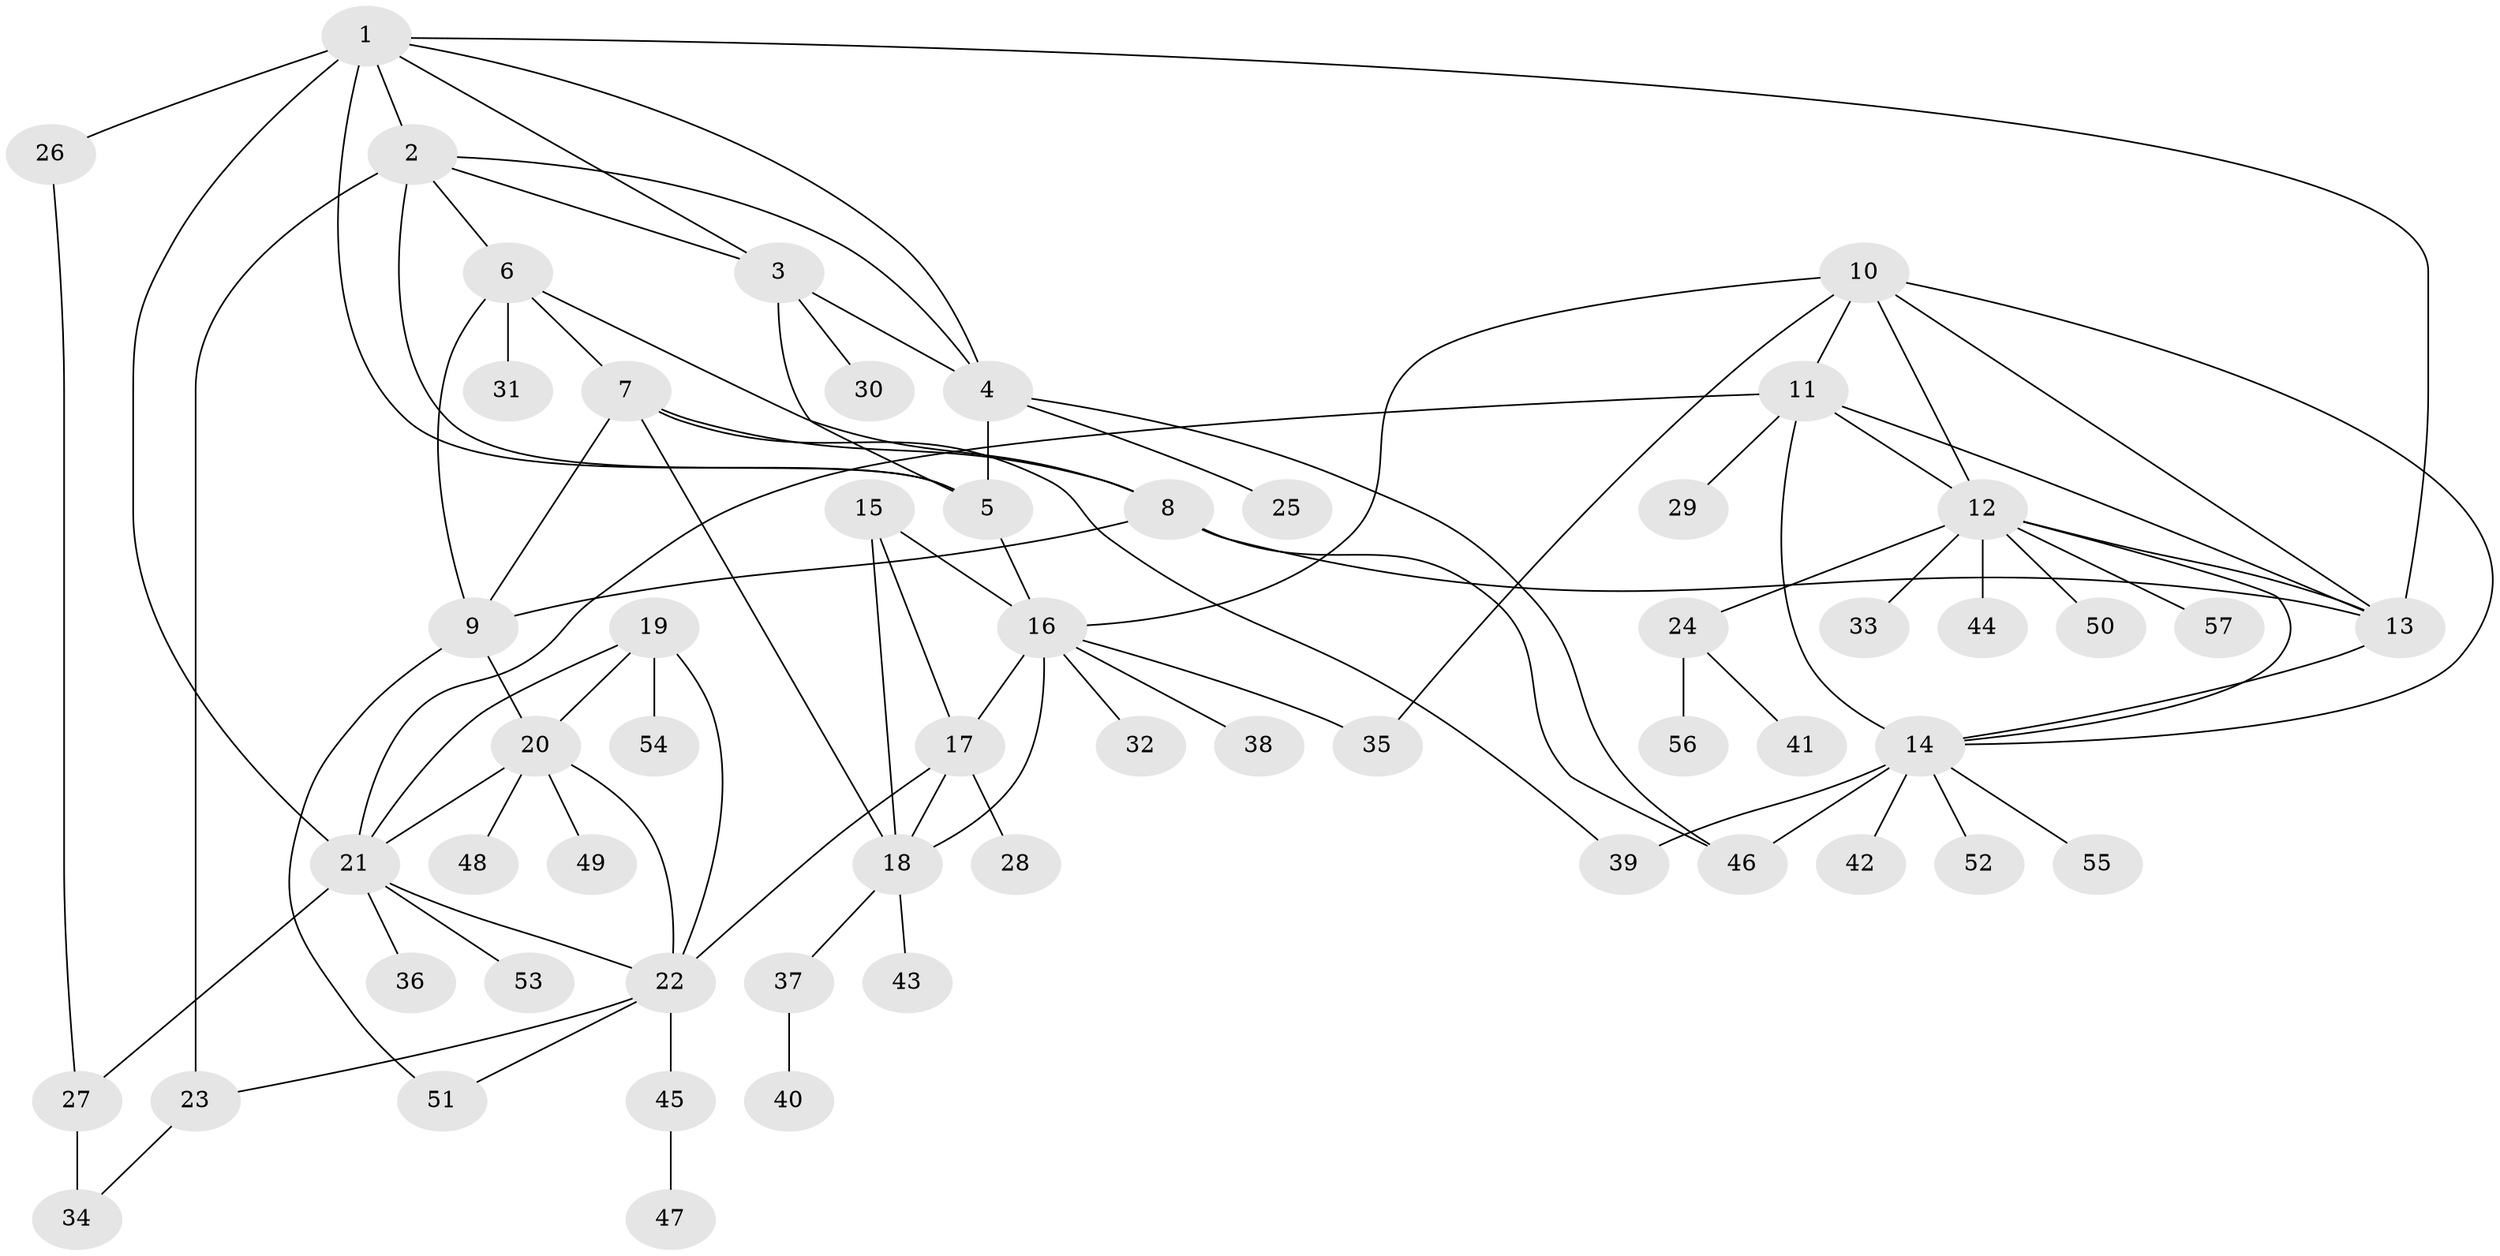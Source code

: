 // original degree distribution, {9: 0.02654867256637168, 13: 0.008849557522123894, 6: 0.04424778761061947, 7: 0.05309734513274336, 8: 0.02654867256637168, 4: 0.02654867256637168, 10: 0.017699115044247787, 12: 0.008849557522123894, 5: 0.017699115044247787, 11: 0.008849557522123894, 1: 0.5752212389380531, 3: 0.035398230088495575, 2: 0.1504424778761062}
// Generated by graph-tools (version 1.1) at 2025/37/03/09/25 02:37:18]
// undirected, 57 vertices, 91 edges
graph export_dot {
graph [start="1"]
  node [color=gray90,style=filled];
  1;
  2;
  3;
  4;
  5;
  6;
  7;
  8;
  9;
  10;
  11;
  12;
  13;
  14;
  15;
  16;
  17;
  18;
  19;
  20;
  21;
  22;
  23;
  24;
  25;
  26;
  27;
  28;
  29;
  30;
  31;
  32;
  33;
  34;
  35;
  36;
  37;
  38;
  39;
  40;
  41;
  42;
  43;
  44;
  45;
  46;
  47;
  48;
  49;
  50;
  51;
  52;
  53;
  54;
  55;
  56;
  57;
  1 -- 2 [weight=1.0];
  1 -- 3 [weight=1.0];
  1 -- 4 [weight=1.0];
  1 -- 5 [weight=1.0];
  1 -- 13 [weight=1.0];
  1 -- 21 [weight=1.0];
  1 -- 26 [weight=2.0];
  2 -- 3 [weight=1.0];
  2 -- 4 [weight=1.0];
  2 -- 5 [weight=1.0];
  2 -- 6 [weight=1.0];
  2 -- 23 [weight=7.0];
  3 -- 4 [weight=1.0];
  3 -- 5 [weight=1.0];
  3 -- 30 [weight=1.0];
  4 -- 5 [weight=1.0];
  4 -- 25 [weight=1.0];
  4 -- 46 [weight=1.0];
  5 -- 16 [weight=1.0];
  6 -- 7 [weight=2.0];
  6 -- 8 [weight=1.0];
  6 -- 9 [weight=1.0];
  6 -- 31 [weight=2.0];
  7 -- 8 [weight=2.0];
  7 -- 9 [weight=2.0];
  7 -- 18 [weight=1.0];
  7 -- 39 [weight=1.0];
  8 -- 9 [weight=1.0];
  8 -- 13 [weight=1.0];
  8 -- 46 [weight=1.0];
  9 -- 20 [weight=1.0];
  9 -- 51 [weight=1.0];
  10 -- 11 [weight=1.0];
  10 -- 12 [weight=1.0];
  10 -- 13 [weight=1.0];
  10 -- 14 [weight=1.0];
  10 -- 16 [weight=1.0];
  10 -- 35 [weight=1.0];
  11 -- 12 [weight=1.0];
  11 -- 13 [weight=1.0];
  11 -- 14 [weight=1.0];
  11 -- 21 [weight=1.0];
  11 -- 29 [weight=1.0];
  12 -- 13 [weight=1.0];
  12 -- 14 [weight=1.0];
  12 -- 24 [weight=1.0];
  12 -- 33 [weight=1.0];
  12 -- 44 [weight=1.0];
  12 -- 50 [weight=1.0];
  12 -- 57 [weight=1.0];
  13 -- 14 [weight=1.0];
  14 -- 39 [weight=3.0];
  14 -- 42 [weight=1.0];
  14 -- 46 [weight=1.0];
  14 -- 52 [weight=1.0];
  14 -- 55 [weight=1.0];
  15 -- 16 [weight=3.0];
  15 -- 17 [weight=1.0];
  15 -- 18 [weight=1.0];
  16 -- 17 [weight=2.0];
  16 -- 18 [weight=2.0];
  16 -- 32 [weight=1.0];
  16 -- 35 [weight=1.0];
  16 -- 38 [weight=1.0];
  17 -- 18 [weight=1.0];
  17 -- 22 [weight=1.0];
  17 -- 28 [weight=4.0];
  18 -- 37 [weight=1.0];
  18 -- 43 [weight=2.0];
  19 -- 20 [weight=2.0];
  19 -- 21 [weight=2.0];
  19 -- 22 [weight=2.0];
  19 -- 54 [weight=1.0];
  20 -- 21 [weight=1.0];
  20 -- 22 [weight=1.0];
  20 -- 48 [weight=1.0];
  20 -- 49 [weight=1.0];
  21 -- 22 [weight=1.0];
  21 -- 27 [weight=1.0];
  21 -- 36 [weight=2.0];
  21 -- 53 [weight=1.0];
  22 -- 23 [weight=1.0];
  22 -- 45 [weight=1.0];
  22 -- 51 [weight=1.0];
  23 -- 34 [weight=1.0];
  24 -- 41 [weight=1.0];
  24 -- 56 [weight=1.0];
  26 -- 27 [weight=1.0];
  27 -- 34 [weight=3.0];
  37 -- 40 [weight=1.0];
  45 -- 47 [weight=1.0];
}
